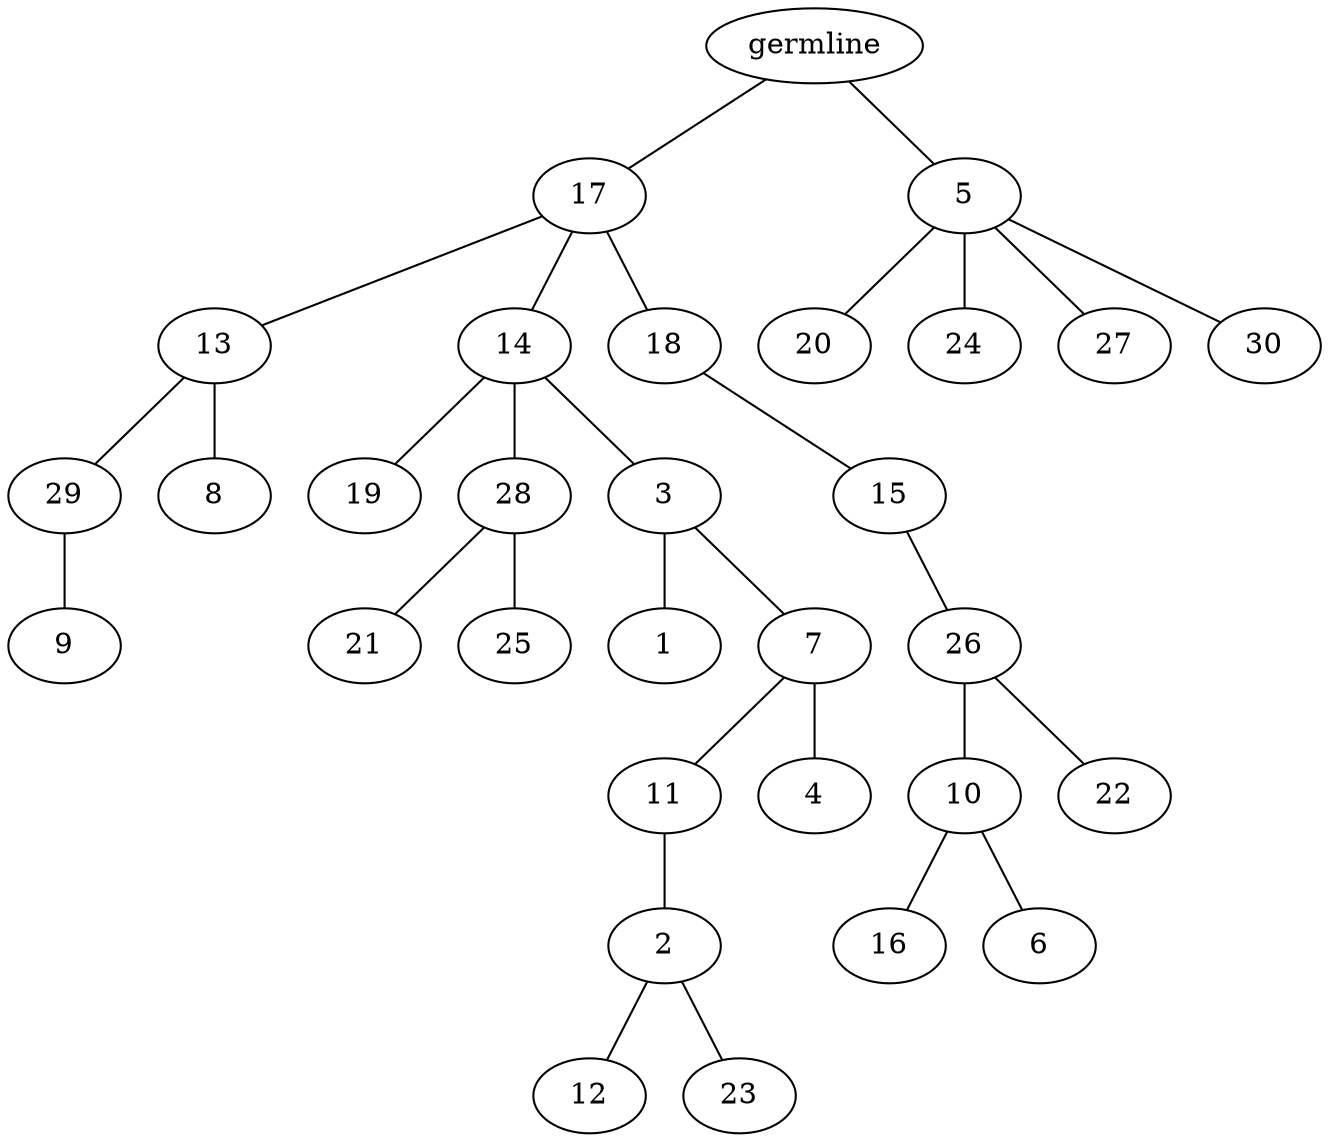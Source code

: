 graph tree {
    "140588328821520" [label="germline"];
    "140588327879440" [label="17"];
    "140588327879920" [label="13"];
    "140588327879632" [label="29"];
    "140588327882608" [label="9"];
    "140588327881072" [label="8"];
    "140588327881024" [label="14"];
    "140588327880160" [label="19"];
    "140588327879296" [label="28"];
    "140588327879392" [label="21"];
    "140588327882704" [label="25"];
    "140588327880784" [label="3"];
    "140588327878960" [label="1"];
    "140588327879968" [label="7"];
    "140588327880976" [label="11"];
    "140588327880928" [label="2"];
    "140588327882320" [label="12"];
    "140588327881696" [label="23"];
    "140588327882080" [label="4"];
    "140588327879680" [label="18"];
    "140588327881648" [label="15"];
    "140588327881888" [label="26"];
    "140588335484016" [label="10"];
    "140588328949552" [label="16"];
    "140588335483488" [label="6"];
    "140588335482384" [label="22"];
    "140588327882224" [label="5"];
    "140588327882416" [label="20"];
    "140588327881312" [label="24"];
    "140588335482336" [label="27"];
    "140588335482576" [label="30"];
    "140588328821520" -- "140588327879440";
    "140588328821520" -- "140588327882224";
    "140588327879440" -- "140588327879920";
    "140588327879440" -- "140588327881024";
    "140588327879440" -- "140588327879680";
    "140588327879920" -- "140588327879632";
    "140588327879920" -- "140588327881072";
    "140588327879632" -- "140588327882608";
    "140588327881024" -- "140588327880160";
    "140588327881024" -- "140588327879296";
    "140588327881024" -- "140588327880784";
    "140588327879296" -- "140588327879392";
    "140588327879296" -- "140588327882704";
    "140588327880784" -- "140588327878960";
    "140588327880784" -- "140588327879968";
    "140588327879968" -- "140588327880976";
    "140588327879968" -- "140588327882080";
    "140588327880976" -- "140588327880928";
    "140588327880928" -- "140588327882320";
    "140588327880928" -- "140588327881696";
    "140588327879680" -- "140588327881648";
    "140588327881648" -- "140588327881888";
    "140588327881888" -- "140588335484016";
    "140588327881888" -- "140588335482384";
    "140588335484016" -- "140588328949552";
    "140588335484016" -- "140588335483488";
    "140588327882224" -- "140588327882416";
    "140588327882224" -- "140588327881312";
    "140588327882224" -- "140588335482336";
    "140588327882224" -- "140588335482576";
}
